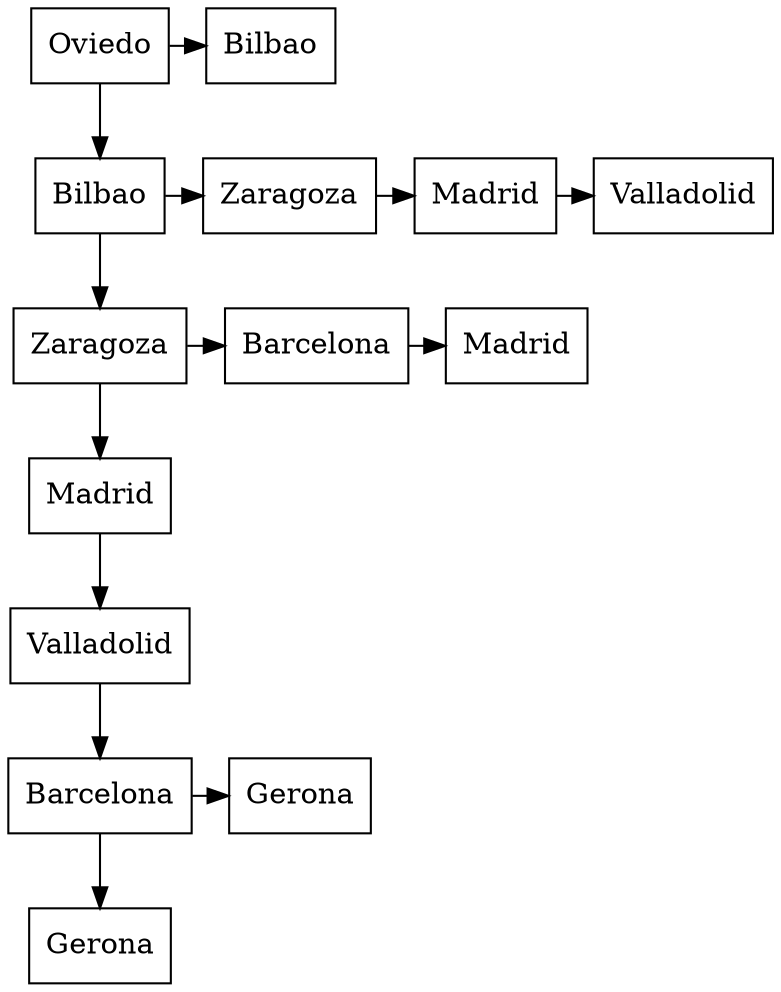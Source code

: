digraph G {

node [shape=box]
"Oviedo"[label="Oviedo"]
"OviedoBilbao"[label="Bilbao"]
"Oviedo"->"OviedoBilbao"
"Oviedo"->"Bilbao"
{rank=same;"Oviedo";"OviedoBilbao";}
"Bilbao"[label="Bilbao"]
"BilbaoZaragoza"[label="Zaragoza"]
"Bilbao"->"BilbaoZaragoza"
"BilbaoMadrid"[label="Madrid"]
"BilbaoZaragoza"->"BilbaoMadrid"
"BilbaoValladolid"[label="Valladolid"]
"BilbaoMadrid"->"BilbaoValladolid"
"Bilbao"->"Zaragoza"
{rank=same;"Bilbao";"BilbaoZaragoza";"BilbaoMadrid";"BilbaoValladolid";}
"Zaragoza"[label="Zaragoza"]
"ZaragozaBarcelona"[label="Barcelona"]
"Zaragoza"->"ZaragozaBarcelona"
"ZaragozaMadrid"[label="Madrid"]
"ZaragozaBarcelona"->"ZaragozaMadrid"
"Zaragoza"->"Madrid"
{rank=same;"Zaragoza";"ZaragozaBarcelona";"ZaragozaMadrid";}
"Madrid"[label="Madrid"]
"Madrid"->"Valladolid"
{rank=same;"Madrid";}
"Valladolid"[label="Valladolid"]
"Valladolid"->"Barcelona"
{rank=same;"Valladolid";}
"Barcelona"[label="Barcelona"]
"BarcelonaGerona"[label="Gerona"]
"Barcelona"->"BarcelonaGerona"
"Barcelona"->"Gerona"
{rank=same;"Barcelona";"BarcelonaGerona";}
"Gerona"[label="Gerona"]
{rank=same;"Gerona";}

}
